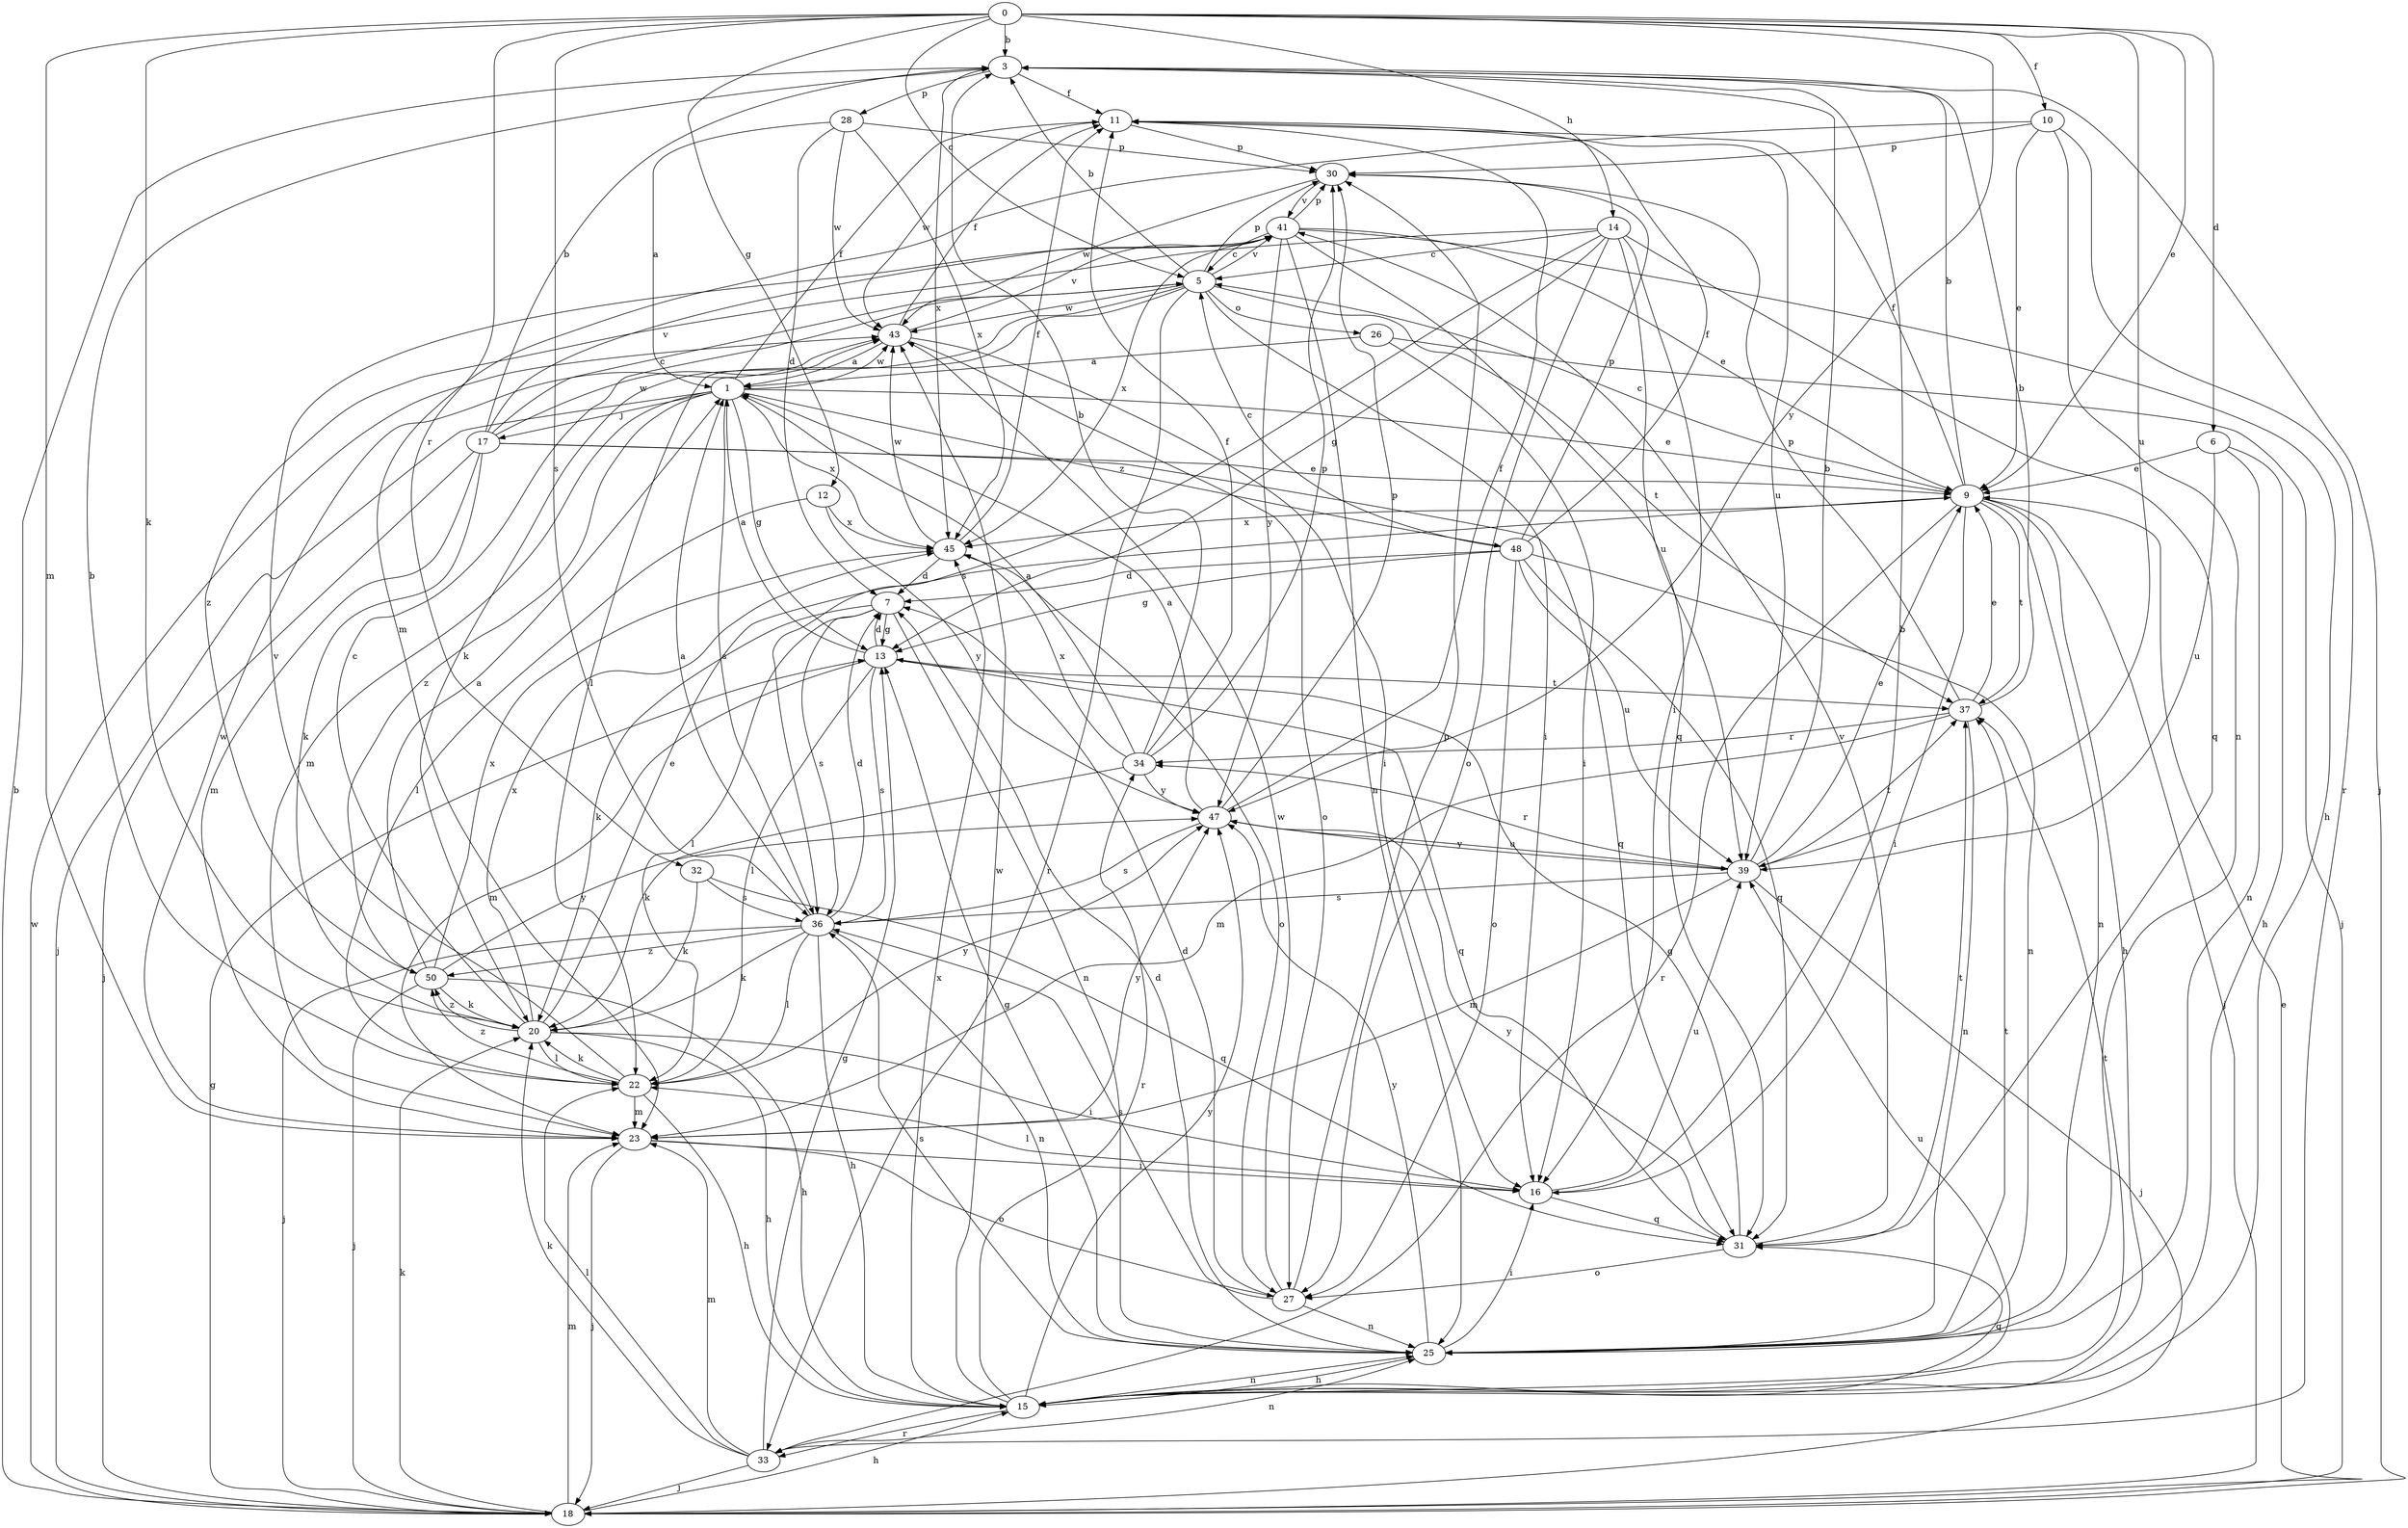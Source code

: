 strict digraph  {
0;
1;
3;
5;
6;
7;
9;
10;
11;
12;
13;
14;
15;
16;
17;
18;
20;
22;
23;
25;
26;
27;
28;
30;
31;
32;
33;
34;
36;
37;
39;
41;
43;
45;
47;
48;
50;
0 -> 3  [label=b];
0 -> 5  [label=c];
0 -> 6  [label=d];
0 -> 9  [label=e];
0 -> 10  [label=f];
0 -> 12  [label=g];
0 -> 14  [label=h];
0 -> 20  [label=k];
0 -> 23  [label=m];
0 -> 32  [label=r];
0 -> 36  [label=s];
0 -> 39  [label=u];
0 -> 47  [label=y];
1 -> 9  [label=e];
1 -> 11  [label=f];
1 -> 13  [label=g];
1 -> 17  [label=j];
1 -> 18  [label=j];
1 -> 23  [label=m];
1 -> 36  [label=s];
1 -> 43  [label=w];
1 -> 45  [label=x];
1 -> 48  [label=z];
1 -> 50  [label=z];
3 -> 11  [label=f];
3 -> 18  [label=j];
3 -> 28  [label=p];
3 -> 45  [label=x];
5 -> 3  [label=b];
5 -> 16  [label=i];
5 -> 20  [label=k];
5 -> 22  [label=l];
5 -> 26  [label=o];
5 -> 30  [label=p];
5 -> 33  [label=r];
5 -> 37  [label=t];
5 -> 41  [label=v];
5 -> 43  [label=w];
6 -> 9  [label=e];
6 -> 15  [label=h];
6 -> 25  [label=n];
6 -> 39  [label=u];
7 -> 13  [label=g];
7 -> 20  [label=k];
7 -> 22  [label=l];
7 -> 25  [label=n];
7 -> 36  [label=s];
9 -> 3  [label=b];
9 -> 5  [label=c];
9 -> 11  [label=f];
9 -> 15  [label=h];
9 -> 16  [label=i];
9 -> 18  [label=j];
9 -> 25  [label=n];
9 -> 33  [label=r];
9 -> 37  [label=t];
9 -> 45  [label=x];
10 -> 9  [label=e];
10 -> 23  [label=m];
10 -> 25  [label=n];
10 -> 30  [label=p];
10 -> 33  [label=r];
11 -> 30  [label=p];
11 -> 39  [label=u];
11 -> 43  [label=w];
12 -> 22  [label=l];
12 -> 45  [label=x];
12 -> 47  [label=y];
13 -> 1  [label=a];
13 -> 7  [label=d];
13 -> 22  [label=l];
13 -> 23  [label=m];
13 -> 31  [label=q];
13 -> 36  [label=s];
13 -> 37  [label=t];
14 -> 5  [label=c];
14 -> 13  [label=g];
14 -> 16  [label=i];
14 -> 27  [label=o];
14 -> 31  [label=q];
14 -> 36  [label=s];
14 -> 39  [label=u];
14 -> 50  [label=z];
15 -> 25  [label=n];
15 -> 31  [label=q];
15 -> 33  [label=r];
15 -> 34  [label=r];
15 -> 37  [label=t];
15 -> 39  [label=u];
15 -> 43  [label=w];
15 -> 45  [label=x];
15 -> 47  [label=y];
16 -> 3  [label=b];
16 -> 22  [label=l];
16 -> 31  [label=q];
16 -> 39  [label=u];
17 -> 3  [label=b];
17 -> 5  [label=c];
17 -> 9  [label=e];
17 -> 18  [label=j];
17 -> 20  [label=k];
17 -> 23  [label=m];
17 -> 31  [label=q];
17 -> 41  [label=v];
17 -> 43  [label=w];
18 -> 3  [label=b];
18 -> 9  [label=e];
18 -> 13  [label=g];
18 -> 15  [label=h];
18 -> 20  [label=k];
18 -> 23  [label=m];
18 -> 43  [label=w];
20 -> 5  [label=c];
20 -> 9  [label=e];
20 -> 15  [label=h];
20 -> 16  [label=i];
20 -> 22  [label=l];
20 -> 45  [label=x];
20 -> 50  [label=z];
22 -> 3  [label=b];
22 -> 15  [label=h];
22 -> 20  [label=k];
22 -> 23  [label=m];
22 -> 41  [label=v];
22 -> 47  [label=y];
22 -> 50  [label=z];
23 -> 16  [label=i];
23 -> 18  [label=j];
23 -> 27  [label=o];
23 -> 43  [label=w];
23 -> 47  [label=y];
25 -> 7  [label=d];
25 -> 13  [label=g];
25 -> 15  [label=h];
25 -> 16  [label=i];
25 -> 36  [label=s];
25 -> 37  [label=t];
25 -> 47  [label=y];
26 -> 1  [label=a];
26 -> 16  [label=i];
26 -> 18  [label=j];
27 -> 7  [label=d];
27 -> 25  [label=n];
27 -> 30  [label=p];
27 -> 36  [label=s];
27 -> 43  [label=w];
28 -> 1  [label=a];
28 -> 7  [label=d];
28 -> 30  [label=p];
28 -> 43  [label=w];
28 -> 45  [label=x];
30 -> 41  [label=v];
30 -> 43  [label=w];
31 -> 13  [label=g];
31 -> 27  [label=o];
31 -> 37  [label=t];
31 -> 41  [label=v];
31 -> 47  [label=y];
32 -> 20  [label=k];
32 -> 31  [label=q];
32 -> 36  [label=s];
33 -> 13  [label=g];
33 -> 18  [label=j];
33 -> 20  [label=k];
33 -> 22  [label=l];
33 -> 23  [label=m];
33 -> 25  [label=n];
34 -> 1  [label=a];
34 -> 3  [label=b];
34 -> 11  [label=f];
34 -> 20  [label=k];
34 -> 30  [label=p];
34 -> 45  [label=x];
34 -> 47  [label=y];
36 -> 1  [label=a];
36 -> 7  [label=d];
36 -> 15  [label=h];
36 -> 18  [label=j];
36 -> 20  [label=k];
36 -> 22  [label=l];
36 -> 25  [label=n];
36 -> 50  [label=z];
37 -> 3  [label=b];
37 -> 9  [label=e];
37 -> 23  [label=m];
37 -> 25  [label=n];
37 -> 30  [label=p];
37 -> 34  [label=r];
39 -> 3  [label=b];
39 -> 9  [label=e];
39 -> 18  [label=j];
39 -> 23  [label=m];
39 -> 34  [label=r];
39 -> 36  [label=s];
39 -> 37  [label=t];
39 -> 47  [label=y];
41 -> 5  [label=c];
41 -> 9  [label=e];
41 -> 15  [label=h];
41 -> 25  [label=n];
41 -> 30  [label=p];
41 -> 31  [label=q];
41 -> 45  [label=x];
41 -> 47  [label=y];
43 -> 1  [label=a];
43 -> 11  [label=f];
43 -> 16  [label=i];
43 -> 27  [label=o];
43 -> 41  [label=v];
45 -> 7  [label=d];
45 -> 11  [label=f];
45 -> 27  [label=o];
45 -> 43  [label=w];
47 -> 1  [label=a];
47 -> 11  [label=f];
47 -> 30  [label=p];
47 -> 36  [label=s];
47 -> 39  [label=u];
48 -> 5  [label=c];
48 -> 7  [label=d];
48 -> 11  [label=f];
48 -> 13  [label=g];
48 -> 25  [label=n];
48 -> 27  [label=o];
48 -> 30  [label=p];
48 -> 31  [label=q];
48 -> 39  [label=u];
50 -> 1  [label=a];
50 -> 15  [label=h];
50 -> 18  [label=j];
50 -> 20  [label=k];
50 -> 45  [label=x];
50 -> 47  [label=y];
}
